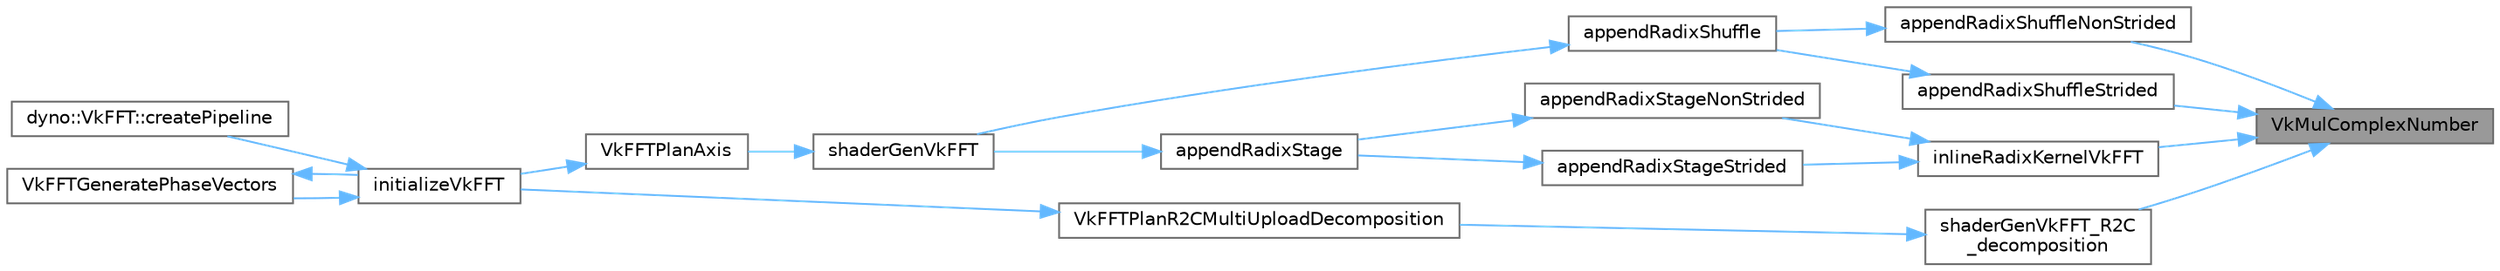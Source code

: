 digraph "VkMulComplexNumber"
{
 // LATEX_PDF_SIZE
  bgcolor="transparent";
  edge [fontname=Helvetica,fontsize=10,labelfontname=Helvetica,labelfontsize=10];
  node [fontname=Helvetica,fontsize=10,shape=box,height=0.2,width=0.4];
  rankdir="RL";
  Node1 [id="Node000001",label="VkMulComplexNumber",height=0.2,width=0.4,color="gray40", fillcolor="grey60", style="filled", fontcolor="black",tooltip=" "];
  Node1 -> Node2 [id="edge1_Node000001_Node000002",dir="back",color="steelblue1",style="solid",tooltip=" "];
  Node2 [id="Node000002",label="appendRadixShuffleNonStrided",height=0.2,width=0.4,color="grey40", fillcolor="white", style="filled",URL="$_vk_f_f_t___base_8h.html#a1913e67fc652c9df9ce4fdfcecf655cd",tooltip=" "];
  Node2 -> Node3 [id="edge2_Node000002_Node000003",dir="back",color="steelblue1",style="solid",tooltip=" "];
  Node3 [id="Node000003",label="appendRadixShuffle",height=0.2,width=0.4,color="grey40", fillcolor="white", style="filled",URL="$_vk_f_f_t___base_8h.html#ad54dc9242ab701db2b4b80d8185e71e1",tooltip=" "];
  Node3 -> Node4 [id="edge3_Node000003_Node000004",dir="back",color="steelblue1",style="solid",tooltip=" "];
  Node4 [id="Node000004",label="shaderGenVkFFT",height=0.2,width=0.4,color="grey40", fillcolor="white", style="filled",URL="$_vk_f_f_t___base_8h.html#a8737fb376d98af5792ae0bb17dde384d",tooltip=" "];
  Node4 -> Node5 [id="edge4_Node000004_Node000005",dir="back",color="steelblue1",style="solid",tooltip=" "];
  Node5 [id="Node000005",label="VkFFTPlanAxis",height=0.2,width=0.4,color="grey40", fillcolor="white", style="filled",URL="$_vk_f_f_t___base_8h.html#a89a22db4ed42326f99fd0e51792a1d8b",tooltip=" "];
  Node5 -> Node6 [id="edge5_Node000005_Node000006",dir="back",color="steelblue1",style="solid",tooltip=" "];
  Node6 [id="Node000006",label="initializeVkFFT",height=0.2,width=0.4,color="grey40", fillcolor="white", style="filled",URL="$_vk_f_f_t___base_8h.html#a4ee3d27a606388bde52d3878129e0a77",tooltip=" "];
  Node6 -> Node7 [id="edge6_Node000006_Node000007",dir="back",color="steelblue1",style="solid",tooltip=" "];
  Node7 [id="Node000007",label="dyno::VkFFT::createPipeline",height=0.2,width=0.4,color="grey40", fillcolor="white", style="filled",URL="$classdyno_1_1_vk_f_f_t.html#a027a6518b363fa64da2c4c4839a90688",tooltip=" "];
  Node6 -> Node8 [id="edge7_Node000006_Node000008",dir="back",color="steelblue1",style="solid",tooltip=" "];
  Node8 [id="Node000008",label="VkFFTGeneratePhaseVectors",height=0.2,width=0.4,color="grey40", fillcolor="white", style="filled",URL="$_vk_f_f_t___base_8h.html#af8d7ec91fb243edf636e0e8d8803307c",tooltip=" "];
  Node8 -> Node6 [id="edge8_Node000008_Node000006",dir="back",color="steelblue1",style="solid",tooltip=" "];
  Node1 -> Node9 [id="edge9_Node000001_Node000009",dir="back",color="steelblue1",style="solid",tooltip=" "];
  Node9 [id="Node000009",label="appendRadixShuffleStrided",height=0.2,width=0.4,color="grey40", fillcolor="white", style="filled",URL="$_vk_f_f_t___base_8h.html#ab2d3a67e7636312675f43e703b78a1c4",tooltip=" "];
  Node9 -> Node3 [id="edge10_Node000009_Node000003",dir="back",color="steelblue1",style="solid",tooltip=" "];
  Node1 -> Node10 [id="edge11_Node000001_Node000010",dir="back",color="steelblue1",style="solid",tooltip=" "];
  Node10 [id="Node000010",label="inlineRadixKernelVkFFT",height=0.2,width=0.4,color="grey40", fillcolor="white", style="filled",URL="$_vk_f_f_t___base_8h.html#ae375a1b6df484820bbb463e6df5e75ec",tooltip=" "];
  Node10 -> Node11 [id="edge12_Node000010_Node000011",dir="back",color="steelblue1",style="solid",tooltip=" "];
  Node11 [id="Node000011",label="appendRadixStageNonStrided",height=0.2,width=0.4,color="grey40", fillcolor="white", style="filled",URL="$_vk_f_f_t___base_8h.html#a6315727ddf52758add28daa00ab1287f",tooltip=" "];
  Node11 -> Node12 [id="edge13_Node000011_Node000012",dir="back",color="steelblue1",style="solid",tooltip=" "];
  Node12 [id="Node000012",label="appendRadixStage",height=0.2,width=0.4,color="grey40", fillcolor="white", style="filled",URL="$_vk_f_f_t___base_8h.html#ab220559087c668a269ea193ab2b5c432",tooltip=" "];
  Node12 -> Node4 [id="edge14_Node000012_Node000004",dir="back",color="steelblue1",style="solid",tooltip=" "];
  Node10 -> Node13 [id="edge15_Node000010_Node000013",dir="back",color="steelblue1",style="solid",tooltip=" "];
  Node13 [id="Node000013",label="appendRadixStageStrided",height=0.2,width=0.4,color="grey40", fillcolor="white", style="filled",URL="$_vk_f_f_t___base_8h.html#afd1af8e1b2234971a8766dd009e25896",tooltip=" "];
  Node13 -> Node12 [id="edge16_Node000013_Node000012",dir="back",color="steelblue1",style="solid",tooltip=" "];
  Node1 -> Node14 [id="edge17_Node000001_Node000014",dir="back",color="steelblue1",style="solid",tooltip=" "];
  Node14 [id="Node000014",label="shaderGenVkFFT_R2C\l_decomposition",height=0.2,width=0.4,color="grey40", fillcolor="white", style="filled",URL="$_vk_f_f_t___base_8h.html#a0b0857d7f897ade850af54c74ef73318",tooltip=" "];
  Node14 -> Node15 [id="edge18_Node000014_Node000015",dir="back",color="steelblue1",style="solid",tooltip=" "];
  Node15 [id="Node000015",label="VkFFTPlanR2CMultiUploadDecomposition",height=0.2,width=0.4,color="grey40", fillcolor="white", style="filled",URL="$_vk_f_f_t___base_8h.html#abcedcf58cf9bbf5a56b68c331151a598",tooltip=" "];
  Node15 -> Node6 [id="edge19_Node000015_Node000006",dir="back",color="steelblue1",style="solid",tooltip=" "];
}
